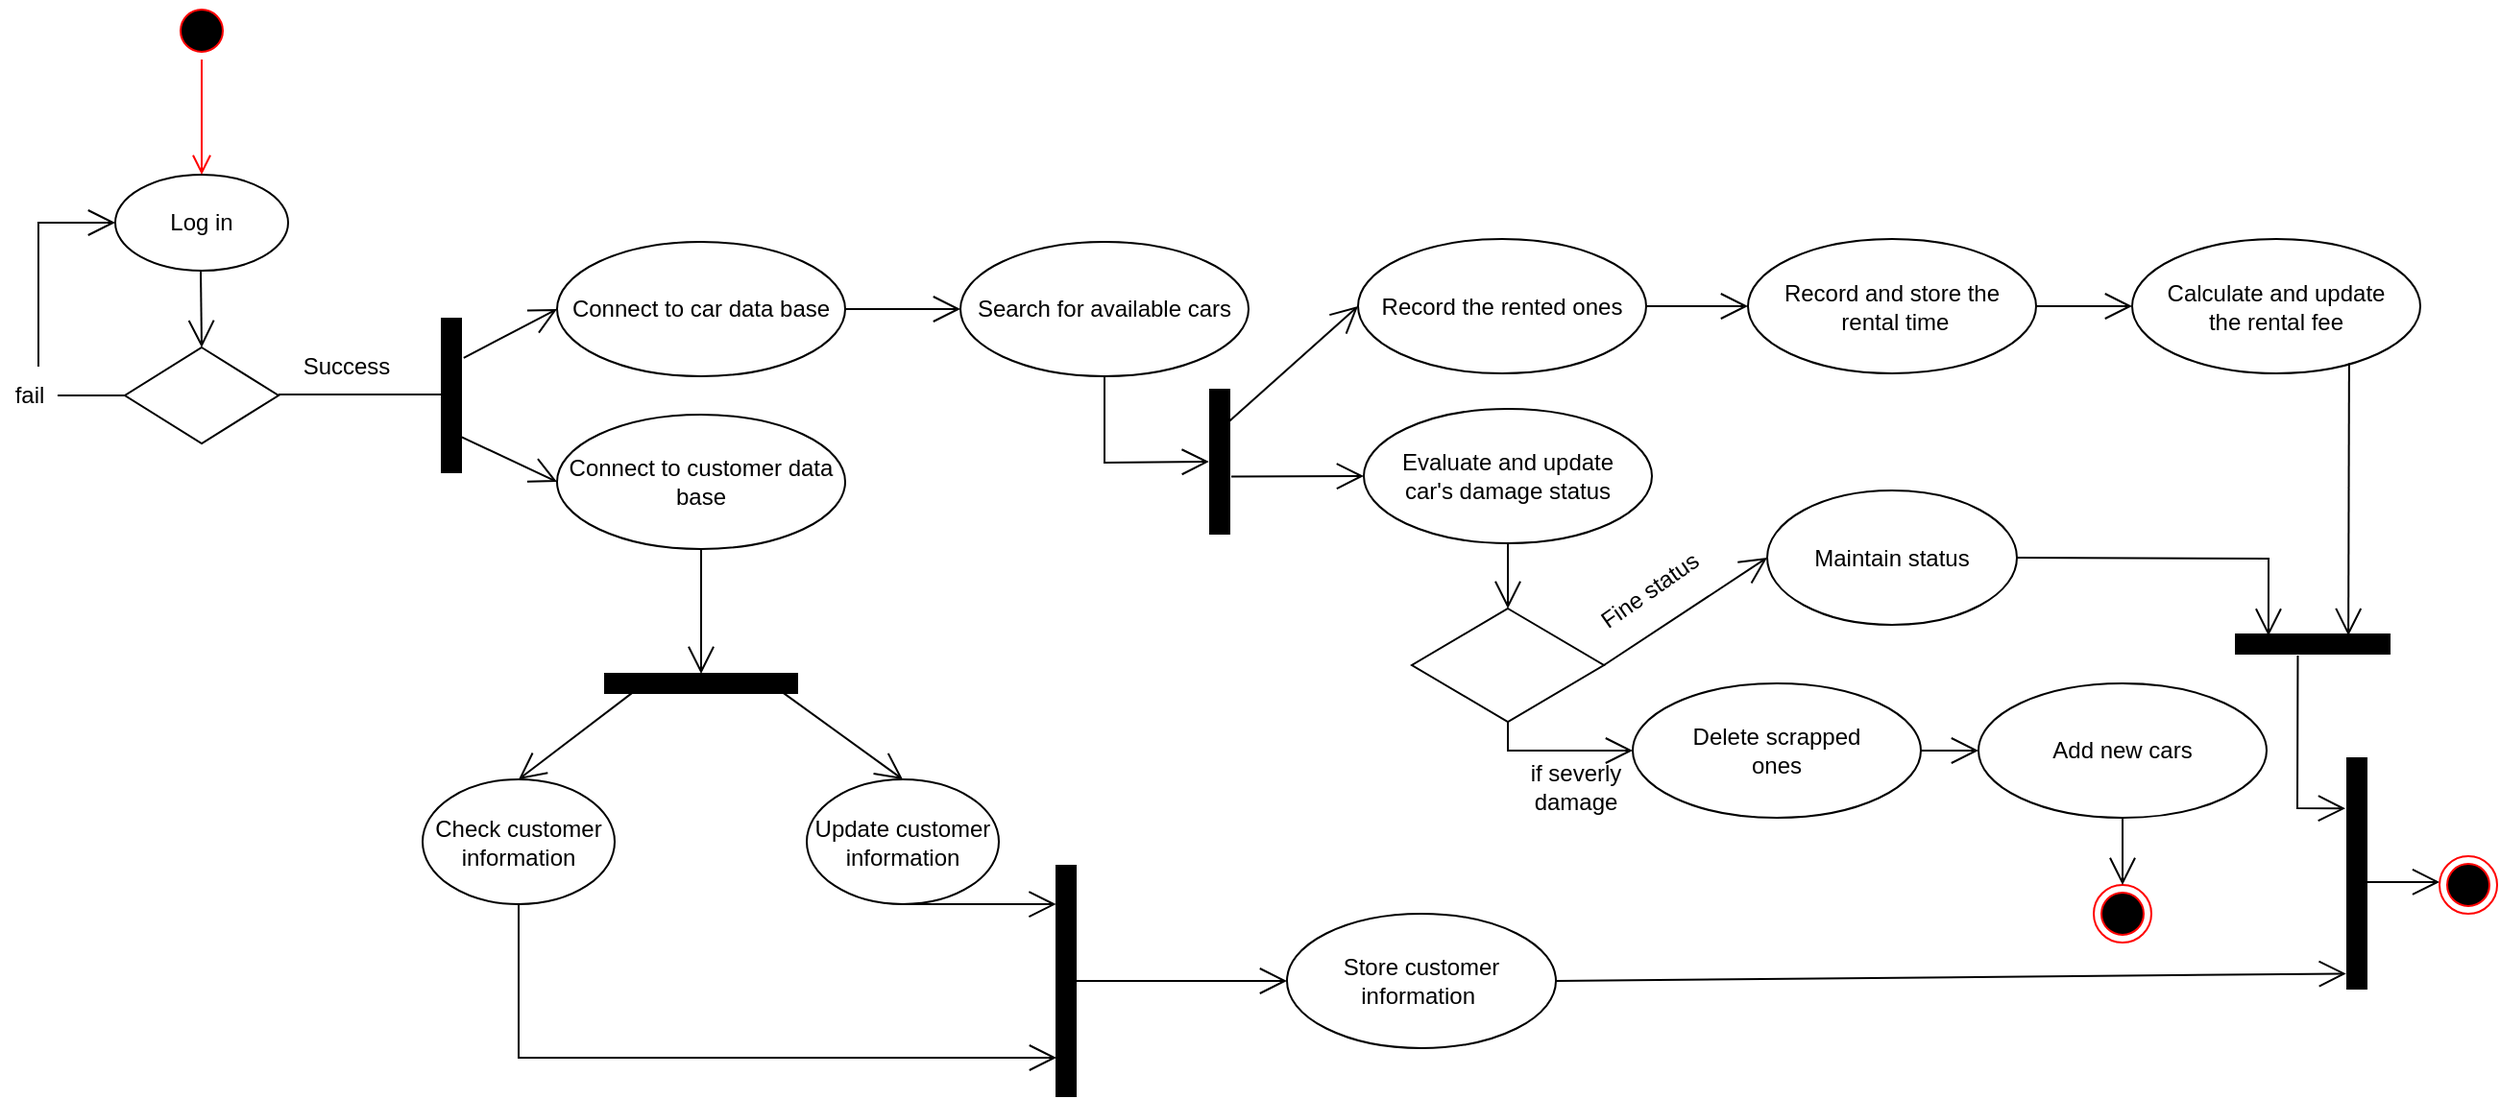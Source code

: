 <mxfile version="17.4.2" type="google"><diagram id="hPA0crUV1qbnIKdFXZcA" name="Page-1"><mxGraphModel grid="1" page="1" gridSize="10" guides="1" tooltips="1" connect="1" arrows="1" fold="1" pageScale="1" pageWidth="827" pageHeight="1169" math="0" shadow="0"><root><mxCell id="0"/><mxCell id="1" parent="0"/><mxCell id="LMFCkqvTq6o8CYWTmR_C-1" value="" style="ellipse;html=1;shape=startState;fillColor=#000000;strokeColor=#ff0000;" vertex="1" parent="1"><mxGeometry x="40" y="50" width="30" height="30" as="geometry"/></mxCell><mxCell id="LMFCkqvTq6o8CYWTmR_C-2" value="" style="edgeStyle=orthogonalEdgeStyle;html=1;verticalAlign=bottom;endArrow=open;endSize=8;strokeColor=#ff0000;rounded=0;" edge="1" parent="1" source="LMFCkqvTq6o8CYWTmR_C-1"><mxGeometry relative="1" as="geometry"><mxPoint x="55" y="140" as="targetPoint"/></mxGeometry></mxCell><mxCell id="LMFCkqvTq6o8CYWTmR_C-4" value="Log in" style="ellipse;whiteSpace=wrap;html=1;" vertex="1" parent="1"><mxGeometry x="10" y="140" width="90" height="50" as="geometry"/></mxCell><mxCell id="LMFCkqvTq6o8CYWTmR_C-5" value="" style="endArrow=open;endFill=1;endSize=12;html=1;rounded=0;" edge="1" parent="1"><mxGeometry width="160" relative="1" as="geometry"><mxPoint x="54.5" y="190" as="sourcePoint"/><mxPoint x="55" y="230" as="targetPoint"/></mxGeometry></mxCell><mxCell id="LMFCkqvTq6o8CYWTmR_C-6" value="" style="rhombus;whiteSpace=wrap;html=1;" vertex="1" parent="1"><mxGeometry x="15" y="230" width="80" height="50" as="geometry"/></mxCell><mxCell id="LMFCkqvTq6o8CYWTmR_C-8" value="fail" style="text;html=1;align=center;verticalAlign=middle;resizable=0;points=[];autosize=1;strokeColor=none;fillColor=none;" vertex="1" parent="1"><mxGeometry x="-50" y="245" width="30" height="20" as="geometry"/></mxCell><mxCell id="LMFCkqvTq6o8CYWTmR_C-9" value="" style="endArrow=open;endFill=1;endSize=12;html=1;rounded=0;entryX=0;entryY=0.5;entryDx=0;entryDy=0;" edge="1" parent="1" target="LMFCkqvTq6o8CYWTmR_C-4"><mxGeometry width="160" relative="1" as="geometry"><mxPoint x="-30" y="240" as="sourcePoint"/><mxPoint x="-50" y="135" as="targetPoint"/><Array as="points"><mxPoint x="-30" y="165"/></Array></mxGeometry></mxCell><mxCell id="LMFCkqvTq6o8CYWTmR_C-10" value="" style="line;strokeWidth=1;fillColor=none;align=left;verticalAlign=middle;spacingTop=-1;spacingLeft=3;spacingRight=3;rotatable=0;labelPosition=right;points=[];portConstraint=eastwest;" vertex="1" parent="1"><mxGeometry x="-20" y="251" width="35" height="8" as="geometry"/></mxCell><mxCell id="LMFCkqvTq6o8CYWTmR_C-11" value="" style="endArrow=open;endFill=1;endSize=12;html=1;rounded=0;startArrow=none;" edge="1" parent="1" source="LMFCkqvTq6o8CYWTmR_C-16"><mxGeometry width="160" relative="1" as="geometry"><mxPoint x="95" y="254.5" as="sourcePoint"/><mxPoint x="180" y="255" as="targetPoint"/></mxGeometry></mxCell><mxCell id="LMFCkqvTq6o8CYWTmR_C-12" value="Success" style="text;html=1;align=center;verticalAlign=middle;resizable=0;points=[];autosize=1;strokeColor=none;fillColor=none;" vertex="1" parent="1"><mxGeometry x="100" y="230" width="60" height="20" as="geometry"/></mxCell><mxCell id="LMFCkqvTq6o8CYWTmR_C-17" value="" style="endArrow=open;endFill=1;endSize=12;html=1;rounded=0;exitX=1.14;exitY=0.255;exitDx=0;exitDy=0;exitPerimeter=0;entryX=0;entryY=0.5;entryDx=0;entryDy=0;" edge="1" parent="1" source="LMFCkqvTq6o8CYWTmR_C-16" target="LMFCkqvTq6o8CYWTmR_C-20"><mxGeometry width="160" relative="1" as="geometry"><mxPoint x="220" y="231" as="sourcePoint"/><mxPoint x="260" y="180" as="targetPoint"/><Array as="points"/></mxGeometry></mxCell><mxCell id="LMFCkqvTq6o8CYWTmR_C-18" value="" style="endArrow=open;endFill=1;endSize=12;html=1;rounded=0;exitX=0.9;exitY=0.763;exitDx=0;exitDy=0;exitPerimeter=0;entryX=0;entryY=0.5;entryDx=0;entryDy=0;" edge="1" parent="1" source="LMFCkqvTq6o8CYWTmR_C-16" target="LMFCkqvTq6o8CYWTmR_C-19"><mxGeometry width="160" relative="1" as="geometry"><mxPoint x="220" y="290" as="sourcePoint"/><mxPoint x="290" y="310" as="targetPoint"/><Array as="points"/></mxGeometry></mxCell><mxCell id="LMFCkqvTq6o8CYWTmR_C-19" value="&lt;div&gt;&lt;span&gt;Connect to customer data base&lt;/span&gt;&lt;/div&gt;" style="ellipse;whiteSpace=wrap;html=1;fillColor=#FFFFFF;align=center;" vertex="1" parent="1"><mxGeometry x="240" y="265" width="150" height="70" as="geometry"/></mxCell><mxCell id="LMFCkqvTq6o8CYWTmR_C-20" value="Connect to car data base" style="ellipse;whiteSpace=wrap;html=1;fillColor=#FFFFFF;align=center;" vertex="1" parent="1"><mxGeometry x="240" y="175" width="150" height="70" as="geometry"/></mxCell><mxCell id="LMFCkqvTq6o8CYWTmR_C-21" value="" style="endArrow=open;endFill=1;endSize=12;html=1;rounded=0;exitX=0.5;exitY=1;exitDx=0;exitDy=0;entryX=0;entryY=0.5;entryDx=0;entryDy=0;entryPerimeter=0;" edge="1" parent="1" source="LMFCkqvTq6o8CYWTmR_C-19" target="LMFCkqvTq6o8CYWTmR_C-22"><mxGeometry width="160" relative="1" as="geometry"><mxPoint x="540" y="324.5" as="sourcePoint"/><mxPoint x="315" y="430" as="targetPoint"/></mxGeometry></mxCell><mxCell id="LMFCkqvTq6o8CYWTmR_C-22" value="" style="html=1;points=[];perimeter=orthogonalPerimeter;fillColor=#000000;rotation=90;" vertex="1" parent="1"><mxGeometry x="310" y="355" width="10" height="100" as="geometry"/></mxCell><mxCell id="LMFCkqvTq6o8CYWTmR_C-23" value="" style="endArrow=open;endFill=1;endSize=12;html=1;rounded=0;exitX=0.98;exitY=0.074;exitDx=0;exitDy=0;exitPerimeter=0;entryX=0.5;entryY=0;entryDx=0;entryDy=0;" edge="1" parent="1" source="LMFCkqvTq6o8CYWTmR_C-22" target="LMFCkqvTq6o8CYWTmR_C-25"><mxGeometry width="160" relative="1" as="geometry"><mxPoint x="640" y="286" as="sourcePoint"/><mxPoint x="800" y="286" as="targetPoint"/></mxGeometry></mxCell><mxCell id="LMFCkqvTq6o8CYWTmR_C-24" value="" style="endArrow=open;endFill=1;endSize=12;html=1;rounded=0;exitX=0.88;exitY=0.844;exitDx=0;exitDy=0;exitPerimeter=0;entryX=0.5;entryY=0;entryDx=0;entryDy=0;" edge="1" parent="1" source="LMFCkqvTq6o8CYWTmR_C-22" target="LMFCkqvTq6o8CYWTmR_C-26"><mxGeometry width="160" relative="1" as="geometry"><mxPoint x="640" y="385" as="sourcePoint"/><mxPoint x="800" y="385" as="targetPoint"/></mxGeometry></mxCell><mxCell id="LMFCkqvTq6o8CYWTmR_C-25" value="Update customer information" style="ellipse;whiteSpace=wrap;html=1;fillColor=#FFFFFF;align=center;" vertex="1" parent="1"><mxGeometry x="370" y="455" width="100" height="65" as="geometry"/></mxCell><mxCell id="LMFCkqvTq6o8CYWTmR_C-26" value="Check customer information" style="ellipse;whiteSpace=wrap;html=1;fillColor=#FFFFFF;align=center;" vertex="1" parent="1"><mxGeometry x="170" y="455" width="100" height="65" as="geometry"/></mxCell><mxCell id="LMFCkqvTq6o8CYWTmR_C-27" value="" style="endArrow=open;endFill=1;endSize=12;html=1;rounded=0;exitX=0.5;exitY=1;exitDx=0;exitDy=0;entryX=-0.02;entryY=0.167;entryDx=0;entryDy=0;entryPerimeter=0;" edge="1" parent="1" source="LMFCkqvTq6o8CYWTmR_C-25" target="LMFCkqvTq6o8CYWTmR_C-29"><mxGeometry width="160" relative="1" as="geometry"><mxPoint x="950" y="285.5" as="sourcePoint"/><mxPoint x="725" y="520" as="targetPoint"/><Array as="points"/></mxGeometry></mxCell><mxCell id="LMFCkqvTq6o8CYWTmR_C-28" value="" style="endArrow=open;endFill=1;endSize=12;html=1;rounded=0;exitX=0.5;exitY=1;exitDx=0;exitDy=0;" edge="1" parent="1" source="LMFCkqvTq6o8CYWTmR_C-26" target="LMFCkqvTq6o8CYWTmR_C-29"><mxGeometry width="160" relative="1" as="geometry"><mxPoint x="330" y="550" as="sourcePoint"/><mxPoint x="720" y="600" as="targetPoint"/><Array as="points"><mxPoint x="220" y="600"/></Array></mxGeometry></mxCell><mxCell id="LMFCkqvTq6o8CYWTmR_C-29" value="" style="html=1;points=[];perimeter=orthogonalPerimeter;fillColor=#000000;" vertex="1" parent="1"><mxGeometry x="500" y="500" width="10" height="120" as="geometry"/></mxCell><mxCell id="LMFCkqvTq6o8CYWTmR_C-30" value="Store customer information&amp;nbsp;" style="ellipse;whiteSpace=wrap;html=1;fillColor=#FFFFFF;" vertex="1" parent="1"><mxGeometry x="620" y="525" width="140" height="70" as="geometry"/></mxCell><mxCell id="LMFCkqvTq6o8CYWTmR_C-31" value="" style="endArrow=open;endFill=1;endSize=12;html=1;rounded=0;exitX=0;exitY=0.5;exitDx=0;exitDy=0;exitPerimeter=0;entryX=0;entryY=0.5;entryDx=0;entryDy=0;" edge="1" parent="1" source="LMFCkqvTq6o8CYWTmR_C-29" target="LMFCkqvTq6o8CYWTmR_C-30"><mxGeometry width="160" relative="1" as="geometry"><mxPoint x="1060" y="339.5" as="sourcePoint"/><mxPoint x="1140" y="340" as="targetPoint"/></mxGeometry></mxCell><mxCell id="LMFCkqvTq6o8CYWTmR_C-32" value="" style="endArrow=open;endFill=1;endSize=12;html=1;rounded=0;exitX=1;exitY=0.5;exitDx=0;exitDy=0;entryX=0;entryY=0.5;entryDx=0;entryDy=0;" edge="1" parent="1" source="LMFCkqvTq6o8CYWTmR_C-20" target="LMFCkqvTq6o8CYWTmR_C-36"><mxGeometry width="160" relative="1" as="geometry"><mxPoint x="550" y="174.5" as="sourcePoint"/><mxPoint x="570" y="130" as="targetPoint"/><Array as="points"/></mxGeometry></mxCell><mxCell id="LMFCkqvTq6o8CYWTmR_C-36" value="Search for available cars" style="ellipse;whiteSpace=wrap;html=1;fillColor=#FFFFFF;align=center;" vertex="1" parent="1"><mxGeometry x="450" y="175" width="150" height="70" as="geometry"/></mxCell><mxCell id="LMFCkqvTq6o8CYWTmR_C-37" value="" style="endArrow=open;endFill=1;endSize=12;html=1;rounded=0;exitX=0.5;exitY=1;exitDx=0;exitDy=0;entryX=-0.06;entryY=0.5;entryDx=0;entryDy=0;entryPerimeter=0;" edge="1" parent="1" source="LMFCkqvTq6o8CYWTmR_C-36" target="_nPcgXuPTlbkqf3Om6S1-4"><mxGeometry width="160" relative="1" as="geometry"><mxPoint x="870" y="104.5" as="sourcePoint"/><mxPoint x="970" y="105" as="targetPoint"/><Array as="points"><mxPoint x="525" y="290"/></Array></mxGeometry></mxCell><mxCell id="LMFCkqvTq6o8CYWTmR_C-38" value="Record the rented ones" style="ellipse;whiteSpace=wrap;html=1;fillColor=#FFFFFF;align=center;" vertex="1" parent="1"><mxGeometry x="657" y="173.5" width="150" height="70" as="geometry"/></mxCell><mxCell id="_nPcgXuPTlbkqf3Om6S1-1" value="" style="endArrow=open;endFill=1;endSize=12;html=1;rounded=0;exitX=1;exitY=0.5;exitDx=0;exitDy=0;entryX=0;entryY=0.5;entryDx=0;entryDy=0;" edge="1" parent="1" source="LMFCkqvTq6o8CYWTmR_C-38" target="_nPcgXuPTlbkqf3Om6S1-3"><mxGeometry width="160" relative="1" as="geometry"><mxPoint x="1210" y="64.5" as="sourcePoint"/><mxPoint x="1300" y="65" as="targetPoint"/></mxGeometry></mxCell><mxCell id="_nPcgXuPTlbkqf3Om6S1-3" value="Record and store the&lt;br&gt;&amp;nbsp;rental time" style="ellipse;whiteSpace=wrap;html=1;fillColor=#FFFFFF;align=center;" vertex="1" parent="1"><mxGeometry x="860" y="173.5" width="150" height="70" as="geometry"/></mxCell><mxCell id="_nPcgXuPTlbkqf3Om6S1-4" value="" style="html=1;points=[];perimeter=orthogonalPerimeter;fillColor=#000000;" vertex="1" parent="1"><mxGeometry x="580" y="252" width="10" height="75" as="geometry"/></mxCell><mxCell id="_nPcgXuPTlbkqf3Om6S1-7" value="" style="endArrow=open;endFill=1;endSize=12;html=1;rounded=0;exitX=0.92;exitY=0.229;exitDx=0;exitDy=0;exitPerimeter=0;entryX=0;entryY=0.5;entryDx=0;entryDy=0;" edge="1" parent="1" source="_nPcgXuPTlbkqf3Om6S1-4" target="LMFCkqvTq6o8CYWTmR_C-38"><mxGeometry width="160" relative="1" as="geometry"><mxPoint x="980" y="64.5" as="sourcePoint"/><mxPoint x="1060" y="65" as="targetPoint"/></mxGeometry></mxCell><mxCell id="_nPcgXuPTlbkqf3Om6S1-9" value="" style="endArrow=open;endFill=1;endSize=12;html=1;rounded=0;exitX=1;exitY=0.5;exitDx=0;exitDy=0;entryX=0;entryY=0.5;entryDx=0;entryDy=0;" edge="1" parent="1" source="_nPcgXuPTlbkqf3Om6S1-3" target="_nPcgXuPTlbkqf3Om6S1-10"><mxGeometry width="160" relative="1" as="geometry"><mxPoint x="1450" y="64.5" as="sourcePoint"/><mxPoint x="1310" y="80" as="targetPoint"/></mxGeometry></mxCell><mxCell id="_nPcgXuPTlbkqf3Om6S1-10" value="Calculate and update&lt;br&gt;the rental fee" style="ellipse;whiteSpace=wrap;html=1;fillColor=#FFFFFF;align=center;" vertex="1" parent="1"><mxGeometry x="1060" y="173.5" width="150" height="70" as="geometry"/></mxCell><mxCell id="_nPcgXuPTlbkqf3Om6S1-11" value="" style="endArrow=open;endFill=1;endSize=12;html=1;rounded=0;exitX=1.1;exitY=0.603;exitDx=0;exitDy=0;exitPerimeter=0;entryX=0;entryY=0.5;entryDx=0;entryDy=0;" edge="1" parent="1" source="_nPcgXuPTlbkqf3Om6S1-4" target="_nPcgXuPTlbkqf3Om6S1-12"><mxGeometry width="160" relative="1" as="geometry"><mxPoint x="980" y="164.5" as="sourcePoint"/><mxPoint x="1070" y="165" as="targetPoint"/></mxGeometry></mxCell><mxCell id="_nPcgXuPTlbkqf3Om6S1-12" value="Evaluate and update&lt;br&gt;car's damage status" style="ellipse;whiteSpace=wrap;html=1;fillColor=#FFFFFF;align=center;" vertex="1" parent="1"><mxGeometry x="660" y="262" width="150" height="70" as="geometry"/></mxCell><mxCell id="_nPcgXuPTlbkqf3Om6S1-15" value="" style="endArrow=open;endFill=1;endSize=12;html=1;rounded=0;exitX=0.5;exitY=1;exitDx=0;exitDy=0;entryX=0.5;entryY=0;entryDx=0;entryDy=0;" edge="1" parent="1" target="_nPcgXuPTlbkqf3Om6S1-16" source="_nPcgXuPTlbkqf3Om6S1-12"><mxGeometry width="160" relative="1" as="geometry"><mxPoint x="1220" y="164.5" as="sourcePoint"/><mxPoint x="1060" y="190" as="targetPoint"/><Array as="points"/></mxGeometry></mxCell><mxCell id="_nPcgXuPTlbkqf3Om6S1-16" value="" style="rhombus;whiteSpace=wrap;html=1;" vertex="1" parent="1"><mxGeometry x="685" y="366" width="100" height="59" as="geometry"/></mxCell><mxCell id="_nPcgXuPTlbkqf3Om6S1-17" value="" style="endArrow=open;endFill=1;endSize=12;html=1;rounded=0;exitX=0.5;exitY=1;exitDx=0;exitDy=0;entryX=0;entryY=0.5;entryDx=0;entryDy=0;" edge="1" parent="1" source="_nPcgXuPTlbkqf3Om6S1-16" target="_nPcgXuPTlbkqf3Om6S1-19"><mxGeometry width="160" relative="1" as="geometry"><mxPoint x="1399.5" y="204.5" as="sourcePoint"/><mxPoint x="860" y="440" as="targetPoint"/><Array as="points"><mxPoint x="735" y="440"/></Array></mxGeometry></mxCell><mxCell id="_nPcgXuPTlbkqf3Om6S1-18" value="if severly&lt;br&gt;damage" style="text;html=1;align=center;verticalAlign=middle;resizable=0;points=[];autosize=1;strokeColor=none;fillColor=none;" vertex="1" parent="1"><mxGeometry x="740" y="444" width="60" height="30" as="geometry"/></mxCell><mxCell id="_nPcgXuPTlbkqf3Om6S1-19" value="Delete scrapped&lt;br&gt;ones" style="ellipse;whiteSpace=wrap;html=1;fillColor=#FFFFFF;align=center;" vertex="1" parent="1"><mxGeometry x="800" y="405" width="150" height="70" as="geometry"/></mxCell><mxCell id="_nPcgXuPTlbkqf3Om6S1-20" value="" style="endArrow=open;endFill=1;endSize=12;html=1;rounded=0;exitX=1;exitY=0.5;exitDx=0;exitDy=0;entryX=0;entryY=0.5;entryDx=0;entryDy=0;" edge="1" parent="1" source="_nPcgXuPTlbkqf3Om6S1-19" target="_nPcgXuPTlbkqf3Om6S1-21"><mxGeometry width="160" relative="1" as="geometry"><mxPoint x="1630" y="279.5" as="sourcePoint"/><mxPoint x="1450" y="280" as="targetPoint"/></mxGeometry></mxCell><mxCell id="_nPcgXuPTlbkqf3Om6S1-21" value="Add new cars" style="ellipse;whiteSpace=wrap;html=1;fillColor=#FFFFFF;align=center;" vertex="1" parent="1"><mxGeometry x="980" y="405" width="150" height="70" as="geometry"/></mxCell><mxCell id="_nPcgXuPTlbkqf3Om6S1-24" value="" style="endArrow=open;endFill=1;endSize=12;html=1;rounded=0;exitX=1;exitY=0.5;exitDx=0;exitDy=0;entryX=0;entryY=0.5;entryDx=0;entryDy=0;" edge="1" parent="1" source="_nPcgXuPTlbkqf3Om6S1-16" target="_nPcgXuPTlbkqf3Om6S1-25"><mxGeometry width="160" relative="1" as="geometry"><mxPoint x="1460" y="164" as="sourcePoint"/><mxPoint x="1620" y="164" as="targetPoint"/></mxGeometry></mxCell><mxCell id="_nPcgXuPTlbkqf3Om6S1-25" value="Maintain status" style="ellipse;whiteSpace=wrap;html=1;fillColor=#FFFFFF;align=center;" vertex="1" parent="1"><mxGeometry x="870" y="304.5" width="130" height="70" as="geometry"/></mxCell><mxCell id="_nPcgXuPTlbkqf3Om6S1-26" value="Fine status&amp;nbsp;" style="text;html=1;align=center;verticalAlign=middle;resizable=0;points=[];autosize=1;strokeColor=none;fillColor=none;rotation=-35;" vertex="1" parent="1"><mxGeometry x="770" y="346" width="80" height="20" as="geometry"/></mxCell><mxCell id="_nPcgXuPTlbkqf3Om6S1-27" value="" style="ellipse;html=1;shape=endState;fillColor=#000000;strokeColor=#ff0000;" vertex="1" parent="1"><mxGeometry x="1040" y="510" width="30" height="30" as="geometry"/></mxCell><mxCell id="_nPcgXuPTlbkqf3Om6S1-28" value="" style="endArrow=open;endFill=1;endSize=12;html=1;rounded=0;entryX=0.5;entryY=0;entryDx=0;entryDy=0;exitX=0.5;exitY=1;exitDx=0;exitDy=0;" edge="1" parent="1" source="_nPcgXuPTlbkqf3Om6S1-21" target="_nPcgXuPTlbkqf3Om6S1-27"><mxGeometry width="160" relative="1" as="geometry"><mxPoint x="1880" y="285.5" as="sourcePoint"/><mxPoint x="2040" y="285.5" as="targetPoint"/></mxGeometry></mxCell><mxCell id="_nPcgXuPTlbkqf3Om6S1-29" value="" style="html=1;points=[];perimeter=orthogonalPerimeter;fillColor=#000000;rotation=90;" vertex="1" parent="1"><mxGeometry x="1149" y="344.5" width="10" height="80" as="geometry"/></mxCell><mxCell id="_nPcgXuPTlbkqf3Om6S1-30" value="" style="endArrow=open;endFill=1;endSize=12;html=1;rounded=0;exitX=0.753;exitY=0.925;exitDx=0;exitDy=0;entryX=0.06;entryY=0.268;entryDx=0;entryDy=0;entryPerimeter=0;exitPerimeter=0;" edge="1" parent="1" target="_nPcgXuPTlbkqf3Om6S1-29" source="_nPcgXuPTlbkqf3Om6S1-10"><mxGeometry width="160" relative="1" as="geometry"><mxPoint x="1690" y="65" as="sourcePoint"/><mxPoint x="1530" y="90" as="targetPoint"/><Array as="points"/></mxGeometry></mxCell><mxCell id="_nPcgXuPTlbkqf3Om6S1-31" value="" style="endArrow=open;endFill=1;endSize=12;html=1;rounded=0;exitX=1;exitY=0.5;exitDx=0;exitDy=0;entryX=0.075;entryY=0.788;entryDx=0;entryDy=0;entryPerimeter=0;" edge="1" parent="1" source="_nPcgXuPTlbkqf3Om6S1-25" target="_nPcgXuPTlbkqf3Om6S1-29"><mxGeometry width="160" relative="1" as="geometry"><mxPoint x="1750" y="170" as="sourcePoint"/><mxPoint x="1550" y="130" as="targetPoint"/><Array as="points"><mxPoint x="1131" y="340"/></Array></mxGeometry></mxCell><mxCell id="_nPcgXuPTlbkqf3Om6S1-32" value="" style="endArrow=open;endFill=1;endSize=12;html=1;rounded=0;exitX=1;exitY=0.5;exitDx=0;exitDy=0;entryX=-0.06;entryY=0.935;entryDx=0;entryDy=0;entryPerimeter=0;" edge="1" parent="1" source="LMFCkqvTq6o8CYWTmR_C-30" target="_nPcgXuPTlbkqf3Om6S1-34"><mxGeometry width="160" relative="1" as="geometry"><mxPoint x="1140" y="480" as="sourcePoint"/><mxPoint x="2060" y="480" as="targetPoint"/><Array as="points"/></mxGeometry></mxCell><mxCell id="_nPcgXuPTlbkqf3Om6S1-33" value="" style="endArrow=open;endFill=1;endSize=12;html=1;rounded=0;exitX=1.1;exitY=0.597;exitDx=0;exitDy=0;exitPerimeter=0;entryX=-0.1;entryY=0.218;entryDx=0;entryDy=0;entryPerimeter=0;" edge="1" parent="1" source="_nPcgXuPTlbkqf3Om6S1-29" target="_nPcgXuPTlbkqf3Om6S1-34"><mxGeometry width="160" relative="1" as="geometry"><mxPoint x="1840" y="119.5" as="sourcePoint"/><mxPoint x="2060" y="400" as="targetPoint"/><Array as="points"><mxPoint x="1146" y="470"/></Array></mxGeometry></mxCell><mxCell id="_nPcgXuPTlbkqf3Om6S1-34" value="" style="html=1;points=[];perimeter=orthogonalPerimeter;fillColor=#000000;" vertex="1" parent="1"><mxGeometry x="1172" y="444" width="10" height="120" as="geometry"/></mxCell><mxCell id="_nPcgXuPTlbkqf3Om6S1-35" value="" style="endArrow=open;endFill=1;endSize=12;html=1;rounded=0;" edge="1" parent="1" target="_nPcgXuPTlbkqf3Om6S1-36" source="_nPcgXuPTlbkqf3Om6S1-34"><mxGeometry width="160" relative="1" as="geometry"><mxPoint x="2068" y="440" as="sourcePoint"/><mxPoint x="2170" y="440" as="targetPoint"/></mxGeometry></mxCell><mxCell id="_nPcgXuPTlbkqf3Om6S1-36" value="" style="ellipse;html=1;shape=endState;fillColor=#000000;strokeColor=#ff0000;" vertex="1" parent="1"><mxGeometry x="1220" y="495" width="30" height="30" as="geometry"/></mxCell><mxCell id="LMFCkqvTq6o8CYWTmR_C-16" value="" style="html=1;points=[];perimeter=orthogonalPerimeter;fillColor=#000000;" vertex="1" parent="1"><mxGeometry x="180" y="215" width="10" height="80" as="geometry"/></mxCell><mxCell id="mPNf7jjlWBd1z-tlJFSF-1" value="" style="endArrow=none;endFill=1;endSize=12;html=1;rounded=0;" edge="1" parent="1" target="LMFCkqvTq6o8CYWTmR_C-16"><mxGeometry width="160" relative="1" as="geometry"><mxPoint x="95" y="254.5" as="sourcePoint"/><mxPoint x="180" y="255" as="targetPoint"/></mxGeometry></mxCell></root></mxGraphModel></diagram></mxfile>